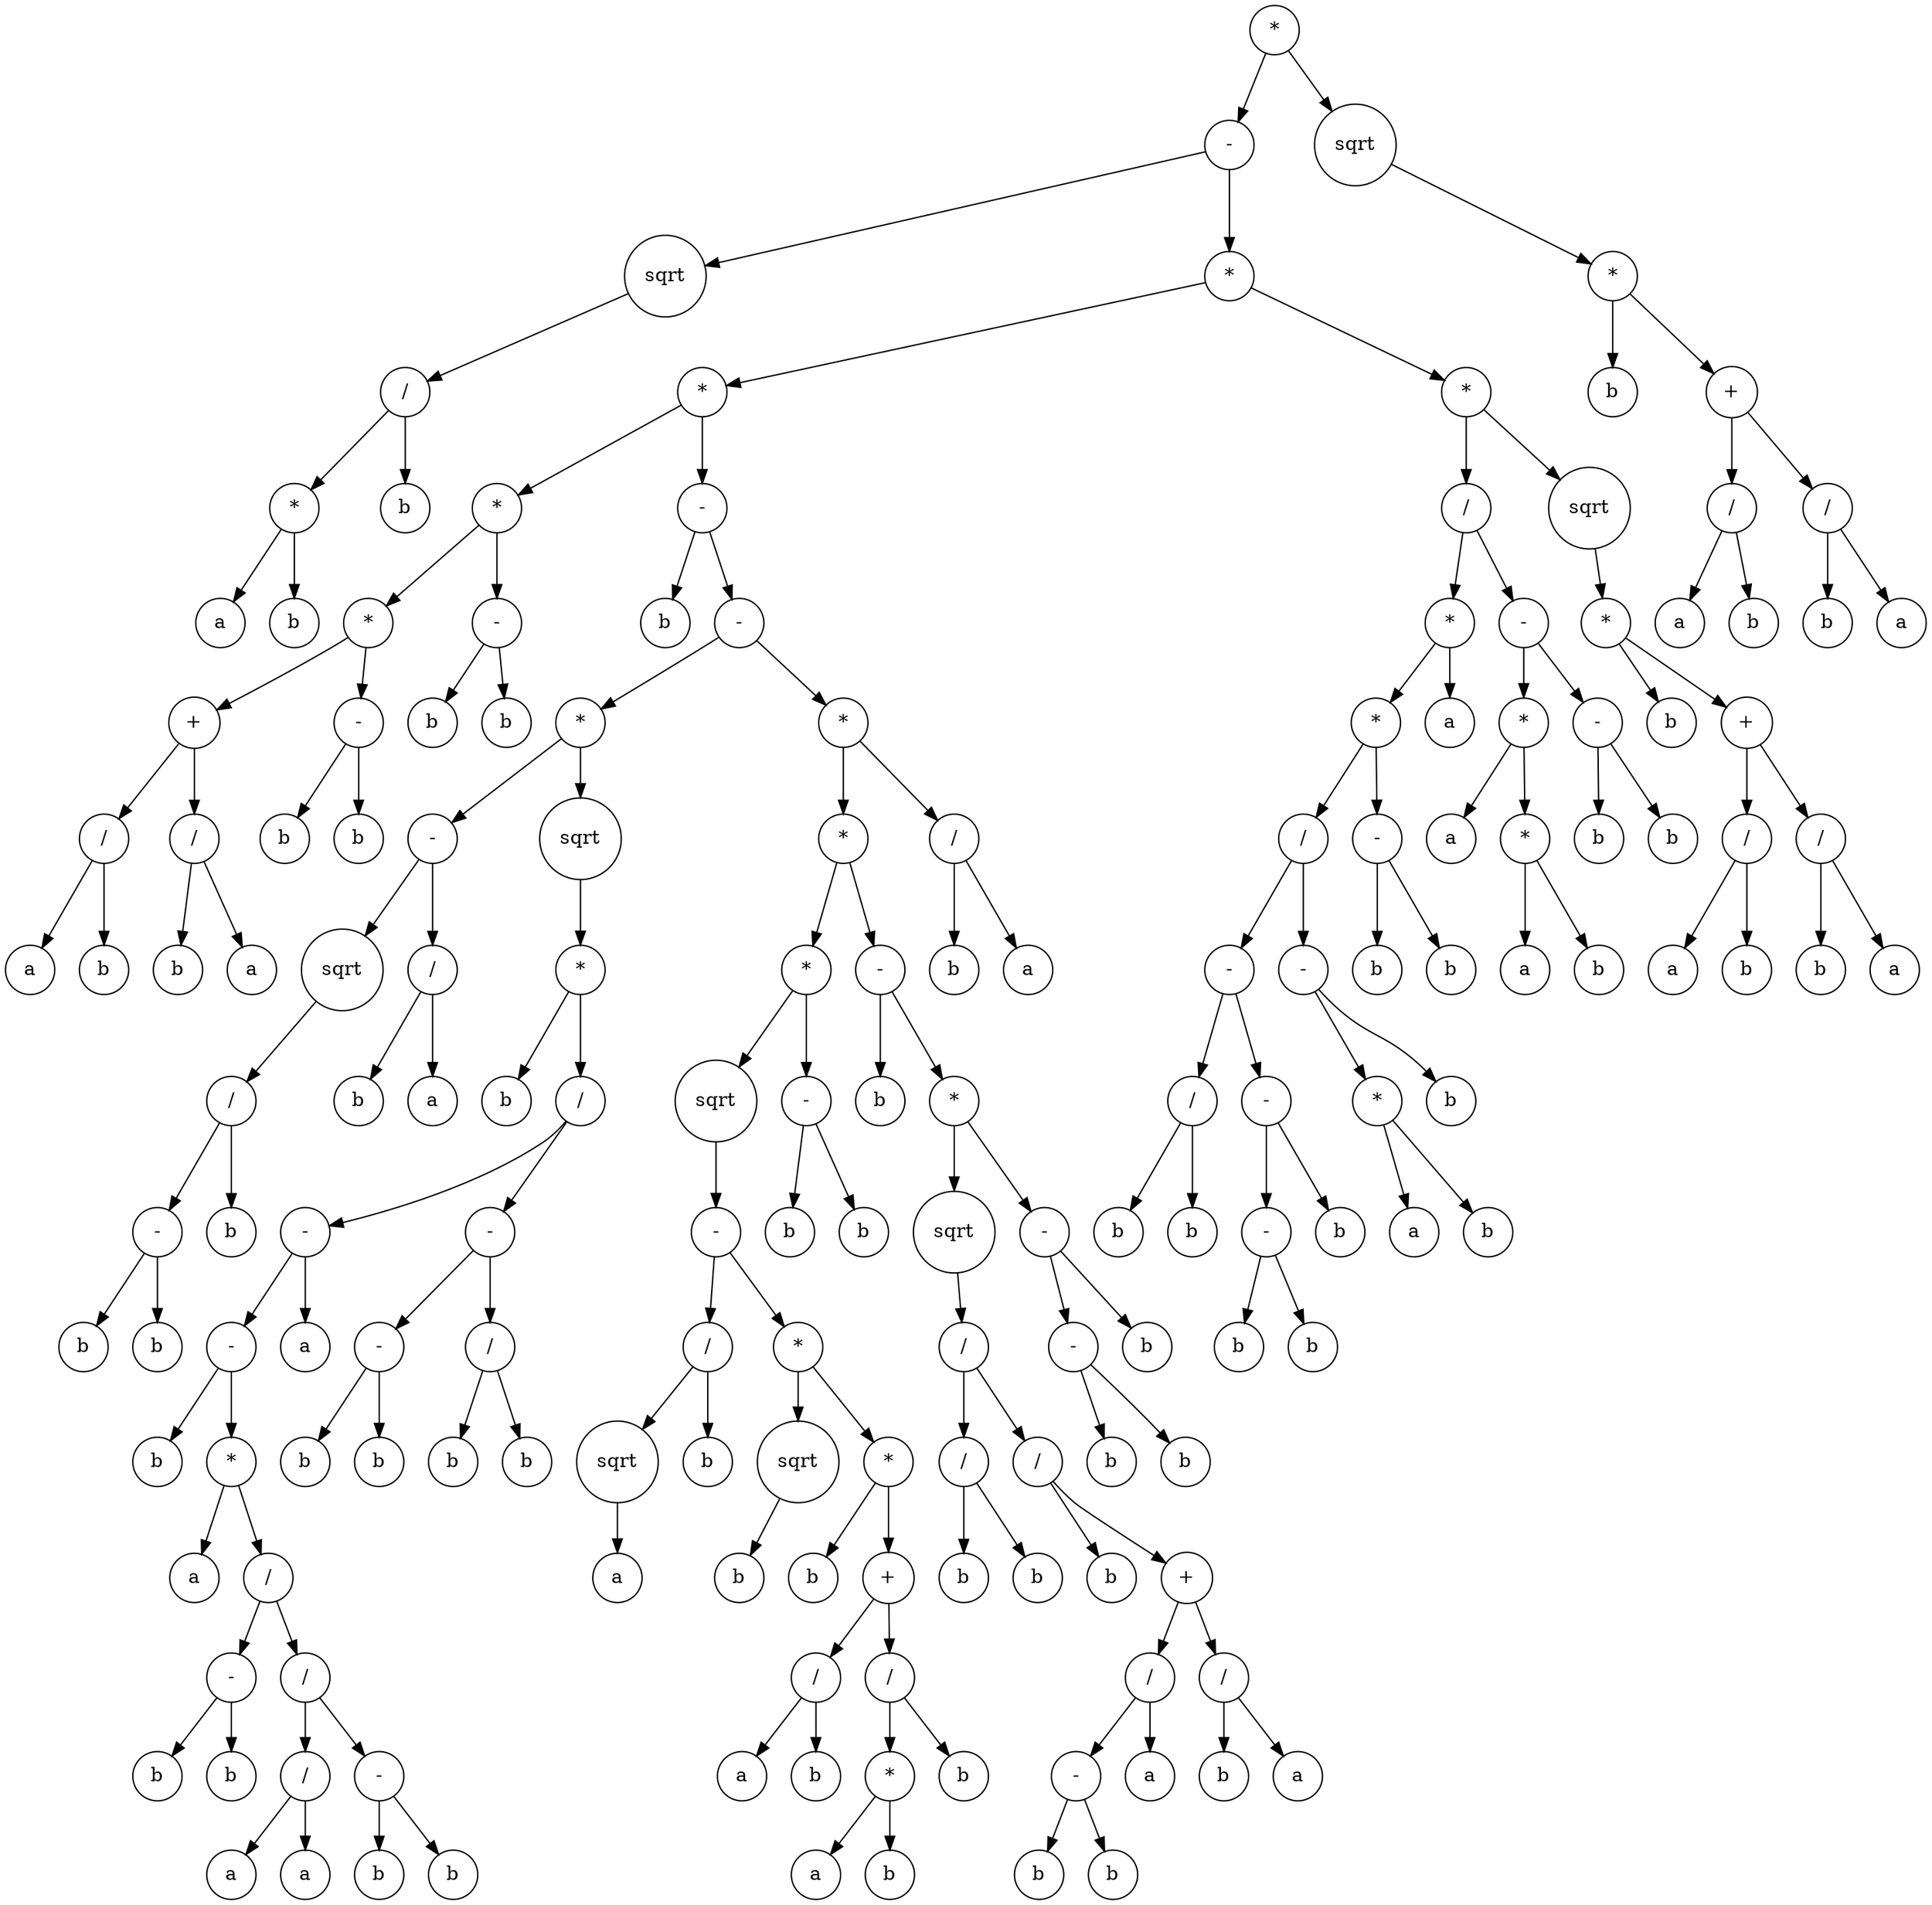 digraph g {
graph [ordering=out];
node [shape=circle];
n[label = "*"];
n0[label = "-"];
n00[label = "sqrt"];
n000[label = "/"];
n0000[label = "*"];
n00000[label = "a"];
n0000 -> n00000;
n00001[label = "b"];
n0000 -> n00001;
n000 -> n0000;
n0001[label = "b"];
n000 -> n0001;
n00 -> n000;
n0 -> n00;
n01[label = "*"];
n010[label = "*"];
n0100[label = "*"];
n01000[label = "*"];
n010000[label = "+"];
n0100000[label = "/"];
n01000000[label = "a"];
n0100000 -> n01000000;
n01000001[label = "b"];
n0100000 -> n01000001;
n010000 -> n0100000;
n0100001[label = "/"];
n01000010[label = "b"];
n0100001 -> n01000010;
n01000011[label = "a"];
n0100001 -> n01000011;
n010000 -> n0100001;
n01000 -> n010000;
n010001[label = "-"];
n0100010[label = "b"];
n010001 -> n0100010;
n0100011[label = "b"];
n010001 -> n0100011;
n01000 -> n010001;
n0100 -> n01000;
n01001[label = "-"];
n010010[label = "b"];
n01001 -> n010010;
n010011[label = "b"];
n01001 -> n010011;
n0100 -> n01001;
n010 -> n0100;
n0101[label = "-"];
n01010[label = "b"];
n0101 -> n01010;
n01011[label = "-"];
n010110[label = "*"];
n0101100[label = "-"];
n01011000[label = "sqrt"];
n010110000[label = "/"];
n0101100000[label = "-"];
n01011000000[label = "b"];
n0101100000 -> n01011000000;
n01011000001[label = "b"];
n0101100000 -> n01011000001;
n010110000 -> n0101100000;
n0101100001[label = "b"];
n010110000 -> n0101100001;
n01011000 -> n010110000;
n0101100 -> n01011000;
n01011001[label = "/"];
n010110010[label = "b"];
n01011001 -> n010110010;
n010110011[label = "a"];
n01011001 -> n010110011;
n0101100 -> n01011001;
n010110 -> n0101100;
n0101101[label = "sqrt"];
n01011010[label = "*"];
n010110100[label = "b"];
n01011010 -> n010110100;
n010110101[label = "/"];
n0101101010[label = "-"];
n01011010100[label = "-"];
n010110101000[label = "b"];
n01011010100 -> n010110101000;
n010110101001[label = "*"];
n0101101010010[label = "a"];
n010110101001 -> n0101101010010;
n0101101010011[label = "/"];
n01011010100110[label = "-"];
n010110101001100[label = "b"];
n01011010100110 -> n010110101001100;
n010110101001101[label = "b"];
n01011010100110 -> n010110101001101;
n0101101010011 -> n01011010100110;
n01011010100111[label = "/"];
n010110101001110[label = "/"];
n0101101010011100[label = "a"];
n010110101001110 -> n0101101010011100;
n0101101010011101[label = "a"];
n010110101001110 -> n0101101010011101;
n01011010100111 -> n010110101001110;
n010110101001111[label = "-"];
n0101101010011110[label = "b"];
n010110101001111 -> n0101101010011110;
n0101101010011111[label = "b"];
n010110101001111 -> n0101101010011111;
n01011010100111 -> n010110101001111;
n0101101010011 -> n01011010100111;
n010110101001 -> n0101101010011;
n01011010100 -> n010110101001;
n0101101010 -> n01011010100;
n01011010101[label = "a"];
n0101101010 -> n01011010101;
n010110101 -> n0101101010;
n0101101011[label = "-"];
n01011010110[label = "-"];
n010110101100[label = "b"];
n01011010110 -> n010110101100;
n010110101101[label = "b"];
n01011010110 -> n010110101101;
n0101101011 -> n01011010110;
n01011010111[label = "/"];
n010110101110[label = "b"];
n01011010111 -> n010110101110;
n010110101111[label = "b"];
n01011010111 -> n010110101111;
n0101101011 -> n01011010111;
n010110101 -> n0101101011;
n01011010 -> n010110101;
n0101101 -> n01011010;
n010110 -> n0101101;
n01011 -> n010110;
n010111[label = "*"];
n0101110[label = "*"];
n01011100[label = "*"];
n010111000[label = "sqrt"];
n0101110000[label = "-"];
n01011100000[label = "/"];
n010111000000[label = "sqrt"];
n0101110000000[label = "a"];
n010111000000 -> n0101110000000;
n01011100000 -> n010111000000;
n010111000001[label = "b"];
n01011100000 -> n010111000001;
n0101110000 -> n01011100000;
n01011100001[label = "*"];
n010111000010[label = "sqrt"];
n0101110000100[label = "b"];
n010111000010 -> n0101110000100;
n01011100001 -> n010111000010;
n010111000011[label = "*"];
n0101110000110[label = "b"];
n010111000011 -> n0101110000110;
n0101110000111[label = "+"];
n01011100001110[label = "/"];
n010111000011100[label = "a"];
n01011100001110 -> n010111000011100;
n010111000011101[label = "b"];
n01011100001110 -> n010111000011101;
n0101110000111 -> n01011100001110;
n01011100001111[label = "/"];
n010111000011110[label = "*"];
n0101110000111100[label = "a"];
n010111000011110 -> n0101110000111100;
n0101110000111101[label = "b"];
n010111000011110 -> n0101110000111101;
n01011100001111 -> n010111000011110;
n010111000011111[label = "b"];
n01011100001111 -> n010111000011111;
n0101110000111 -> n01011100001111;
n010111000011 -> n0101110000111;
n01011100001 -> n010111000011;
n0101110000 -> n01011100001;
n010111000 -> n0101110000;
n01011100 -> n010111000;
n010111001[label = "-"];
n0101110010[label = "b"];
n010111001 -> n0101110010;
n0101110011[label = "b"];
n010111001 -> n0101110011;
n01011100 -> n010111001;
n0101110 -> n01011100;
n01011101[label = "-"];
n010111010[label = "b"];
n01011101 -> n010111010;
n010111011[label = "*"];
n0101110110[label = "sqrt"];
n01011101100[label = "/"];
n010111011000[label = "/"];
n0101110110000[label = "b"];
n010111011000 -> n0101110110000;
n0101110110001[label = "b"];
n010111011000 -> n0101110110001;
n01011101100 -> n010111011000;
n010111011001[label = "/"];
n0101110110010[label = "b"];
n010111011001 -> n0101110110010;
n0101110110011[label = "+"];
n01011101100110[label = "/"];
n010111011001100[label = "-"];
n0101110110011000[label = "b"];
n010111011001100 -> n0101110110011000;
n0101110110011001[label = "b"];
n010111011001100 -> n0101110110011001;
n01011101100110 -> n010111011001100;
n010111011001101[label = "a"];
n01011101100110 -> n010111011001101;
n0101110110011 -> n01011101100110;
n01011101100111[label = "/"];
n010111011001110[label = "b"];
n01011101100111 -> n010111011001110;
n010111011001111[label = "a"];
n01011101100111 -> n010111011001111;
n0101110110011 -> n01011101100111;
n010111011001 -> n0101110110011;
n01011101100 -> n010111011001;
n0101110110 -> n01011101100;
n010111011 -> n0101110110;
n0101110111[label = "-"];
n01011101110[label = "-"];
n010111011100[label = "b"];
n01011101110 -> n010111011100;
n010111011101[label = "b"];
n01011101110 -> n010111011101;
n0101110111 -> n01011101110;
n01011101111[label = "b"];
n0101110111 -> n01011101111;
n010111011 -> n0101110111;
n01011101 -> n010111011;
n0101110 -> n01011101;
n010111 -> n0101110;
n0101111[label = "/"];
n01011110[label = "b"];
n0101111 -> n01011110;
n01011111[label = "a"];
n0101111 -> n01011111;
n010111 -> n0101111;
n01011 -> n010111;
n0101 -> n01011;
n010 -> n0101;
n01 -> n010;
n011[label = "*"];
n0110[label = "/"];
n01100[label = "*"];
n011000[label = "*"];
n0110000[label = "/"];
n01100000[label = "-"];
n011000000[label = "/"];
n0110000000[label = "b"];
n011000000 -> n0110000000;
n0110000001[label = "b"];
n011000000 -> n0110000001;
n01100000 -> n011000000;
n011000001[label = "-"];
n0110000010[label = "-"];
n01100000100[label = "b"];
n0110000010 -> n01100000100;
n01100000101[label = "b"];
n0110000010 -> n01100000101;
n011000001 -> n0110000010;
n0110000011[label = "b"];
n011000001 -> n0110000011;
n01100000 -> n011000001;
n0110000 -> n01100000;
n01100001[label = "-"];
n011000010[label = "*"];
n0110000100[label = "a"];
n011000010 -> n0110000100;
n0110000101[label = "b"];
n011000010 -> n0110000101;
n01100001 -> n011000010;
n011000011[label = "b"];
n01100001 -> n011000011;
n0110000 -> n01100001;
n011000 -> n0110000;
n0110001[label = "-"];
n01100010[label = "b"];
n0110001 -> n01100010;
n01100011[label = "b"];
n0110001 -> n01100011;
n011000 -> n0110001;
n01100 -> n011000;
n011001[label = "a"];
n01100 -> n011001;
n0110 -> n01100;
n01101[label = "-"];
n011010[label = "*"];
n0110100[label = "a"];
n011010 -> n0110100;
n0110101[label = "*"];
n01101010[label = "a"];
n0110101 -> n01101010;
n01101011[label = "b"];
n0110101 -> n01101011;
n011010 -> n0110101;
n01101 -> n011010;
n011011[label = "-"];
n0110110[label = "b"];
n011011 -> n0110110;
n0110111[label = "b"];
n011011 -> n0110111;
n01101 -> n011011;
n0110 -> n01101;
n011 -> n0110;
n0111[label = "sqrt"];
n01110[label = "*"];
n011100[label = "b"];
n01110 -> n011100;
n011101[label = "+"];
n0111010[label = "/"];
n01110100[label = "a"];
n0111010 -> n01110100;
n01110101[label = "b"];
n0111010 -> n01110101;
n011101 -> n0111010;
n0111011[label = "/"];
n01110110[label = "b"];
n0111011 -> n01110110;
n01110111[label = "a"];
n0111011 -> n01110111;
n011101 -> n0111011;
n01110 -> n011101;
n0111 -> n01110;
n011 -> n0111;
n01 -> n011;
n0 -> n01;
n -> n0;
n1[label = "sqrt"];
n10[label = "*"];
n100[label = "b"];
n10 -> n100;
n101[label = "+"];
n1010[label = "/"];
n10100[label = "a"];
n1010 -> n10100;
n10101[label = "b"];
n1010 -> n10101;
n101 -> n1010;
n1011[label = "/"];
n10110[label = "b"];
n1011 -> n10110;
n10111[label = "a"];
n1011 -> n10111;
n101 -> n1011;
n10 -> n101;
n1 -> n10;
n -> n1;
}
